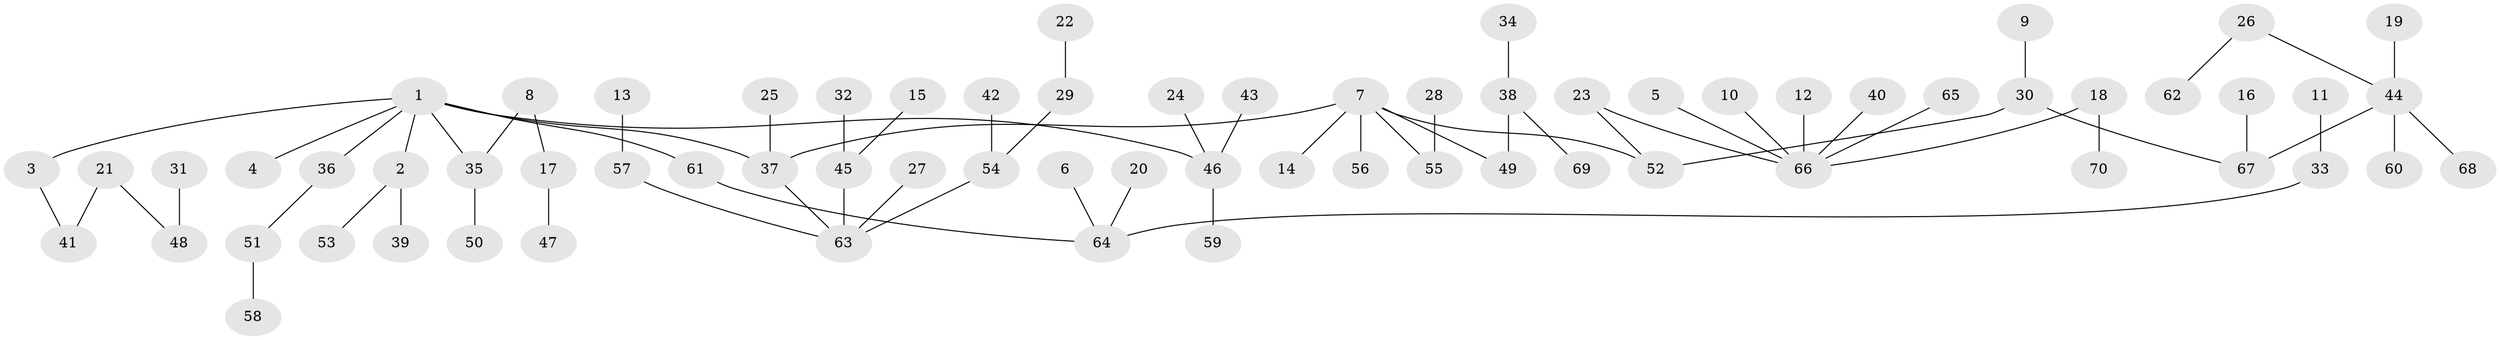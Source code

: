// original degree distribution, {6: 0.02857142857142857, 5: 0.03571428571428571, 1: 0.5285714285714286, 4: 0.06428571428571428, 3: 0.12857142857142856, 2: 0.20714285714285716, 7: 0.007142857142857143}
// Generated by graph-tools (version 1.1) at 2025/26/03/09/25 03:26:32]
// undirected, 70 vertices, 69 edges
graph export_dot {
graph [start="1"]
  node [color=gray90,style=filled];
  1;
  2;
  3;
  4;
  5;
  6;
  7;
  8;
  9;
  10;
  11;
  12;
  13;
  14;
  15;
  16;
  17;
  18;
  19;
  20;
  21;
  22;
  23;
  24;
  25;
  26;
  27;
  28;
  29;
  30;
  31;
  32;
  33;
  34;
  35;
  36;
  37;
  38;
  39;
  40;
  41;
  42;
  43;
  44;
  45;
  46;
  47;
  48;
  49;
  50;
  51;
  52;
  53;
  54;
  55;
  56;
  57;
  58;
  59;
  60;
  61;
  62;
  63;
  64;
  65;
  66;
  67;
  68;
  69;
  70;
  1 -- 2 [weight=1.0];
  1 -- 3 [weight=1.0];
  1 -- 4 [weight=1.0];
  1 -- 35 [weight=1.0];
  1 -- 36 [weight=1.0];
  1 -- 37 [weight=1.0];
  1 -- 46 [weight=1.0];
  1 -- 61 [weight=1.0];
  2 -- 39 [weight=1.0];
  2 -- 53 [weight=1.0];
  3 -- 41 [weight=1.0];
  5 -- 66 [weight=1.0];
  6 -- 64 [weight=1.0];
  7 -- 14 [weight=1.0];
  7 -- 37 [weight=1.0];
  7 -- 49 [weight=1.0];
  7 -- 52 [weight=1.0];
  7 -- 55 [weight=1.0];
  7 -- 56 [weight=1.0];
  8 -- 17 [weight=1.0];
  8 -- 35 [weight=1.0];
  9 -- 30 [weight=1.0];
  10 -- 66 [weight=1.0];
  11 -- 33 [weight=1.0];
  12 -- 66 [weight=1.0];
  13 -- 57 [weight=1.0];
  15 -- 45 [weight=1.0];
  16 -- 67 [weight=1.0];
  17 -- 47 [weight=1.0];
  18 -- 66 [weight=1.0];
  18 -- 70 [weight=1.0];
  19 -- 44 [weight=1.0];
  20 -- 64 [weight=1.0];
  21 -- 41 [weight=1.0];
  21 -- 48 [weight=1.0];
  22 -- 29 [weight=1.0];
  23 -- 52 [weight=1.0];
  23 -- 66 [weight=1.0];
  24 -- 46 [weight=1.0];
  25 -- 37 [weight=1.0];
  26 -- 44 [weight=1.0];
  26 -- 62 [weight=1.0];
  27 -- 63 [weight=1.0];
  28 -- 55 [weight=1.0];
  29 -- 54 [weight=1.0];
  30 -- 52 [weight=1.0];
  30 -- 67 [weight=1.0];
  31 -- 48 [weight=1.0];
  32 -- 45 [weight=1.0];
  33 -- 64 [weight=1.0];
  34 -- 38 [weight=1.0];
  35 -- 50 [weight=1.0];
  36 -- 51 [weight=1.0];
  37 -- 63 [weight=1.0];
  38 -- 49 [weight=1.0];
  38 -- 69 [weight=1.0];
  40 -- 66 [weight=1.0];
  42 -- 54 [weight=1.0];
  43 -- 46 [weight=1.0];
  44 -- 60 [weight=1.0];
  44 -- 67 [weight=1.0];
  44 -- 68 [weight=1.0];
  45 -- 63 [weight=1.0];
  46 -- 59 [weight=1.0];
  51 -- 58 [weight=1.0];
  54 -- 63 [weight=1.0];
  57 -- 63 [weight=1.0];
  61 -- 64 [weight=1.0];
  65 -- 66 [weight=1.0];
}
